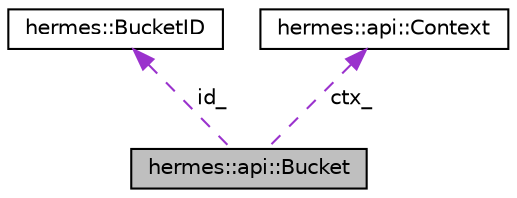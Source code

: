 digraph "hermes::api::Bucket"
{
 // LATEX_PDF_SIZE
  edge [fontname="Helvetica",fontsize="10",labelfontname="Helvetica",labelfontsize="10"];
  node [fontname="Helvetica",fontsize="10",shape=record];
  Node1 [label="hermes::api::Bucket",height=0.2,width=0.4,color="black", fillcolor="grey75", style="filled", fontcolor="black",tooltip=" "];
  Node2 -> Node1 [dir="back",color="darkorchid3",fontsize="10",style="dashed",label=" id_" ,fontname="Helvetica"];
  Node2 [label="hermes::BucketID",height=0.2,width=0.4,color="black", fillcolor="white", style="filled",URL="$unionhermes_1_1_bucket_i_d.html",tooltip=" "];
  Node3 -> Node1 [dir="back",color="darkorchid3",fontsize="10",style="dashed",label=" ctx_" ,fontname="Helvetica"];
  Node3 [label="hermes::api::Context",height=0.2,width=0.4,color="black", fillcolor="white", style="filled",URL="$structhermes_1_1api_1_1_context.html",tooltip=" "];
}
